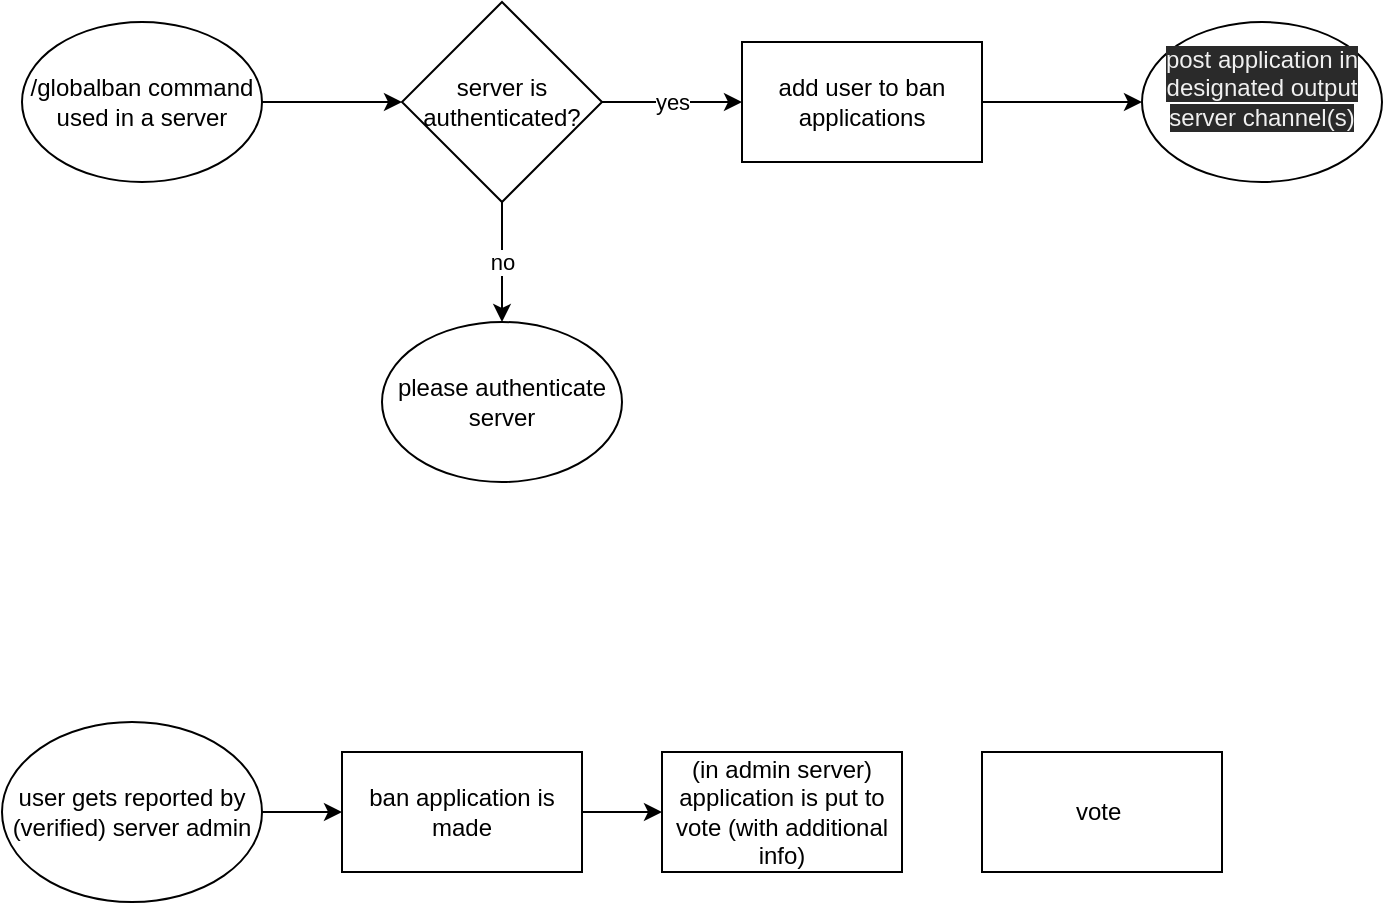 <mxfile version="20.0.4" type="device"><diagram id="Ih1FotAbpkGRxbJgj2U4" name="Page-1"><mxGraphModel dx="1492" dy="696" grid="1" gridSize="10" guides="1" tooltips="1" connect="1" arrows="1" fold="1" page="1" pageScale="1" pageWidth="850" pageHeight="1100" math="0" shadow="0"><root><mxCell id="0"/><mxCell id="1" parent="0"/><mxCell id="E26nKCF9GYEL_fEGobf2-4" value="" style="edgeStyle=orthogonalEdgeStyle;rounded=0;orthogonalLoop=1;jettySize=auto;html=1;" parent="1" source="E26nKCF9GYEL_fEGobf2-2" target="E26nKCF9GYEL_fEGobf2-3" edge="1"><mxGeometry relative="1" as="geometry"/></mxCell><mxCell id="E26nKCF9GYEL_fEGobf2-2" value="/globalban command used in a server" style="ellipse;whiteSpace=wrap;html=1;" parent="1" vertex="1"><mxGeometry x="40" y="40" width="120" height="80" as="geometry"/></mxCell><mxCell id="E26nKCF9GYEL_fEGobf2-8" value="no" style="edgeStyle=orthogonalEdgeStyle;rounded=0;orthogonalLoop=1;jettySize=auto;html=1;" parent="1" source="E26nKCF9GYEL_fEGobf2-3" target="E26nKCF9GYEL_fEGobf2-5" edge="1"><mxGeometry relative="1" as="geometry"/></mxCell><mxCell id="E26nKCF9GYEL_fEGobf2-10" value="yes" style="edgeStyle=orthogonalEdgeStyle;rounded=0;orthogonalLoop=1;jettySize=auto;html=1;" parent="1" source="E26nKCF9GYEL_fEGobf2-3" target="E26nKCF9GYEL_fEGobf2-9" edge="1"><mxGeometry relative="1" as="geometry"/></mxCell><mxCell id="E26nKCF9GYEL_fEGobf2-3" value="server is authenticated?" style="rhombus;whiteSpace=wrap;html=1;" parent="1" vertex="1"><mxGeometry x="230" y="30" width="100" height="100" as="geometry"/></mxCell><mxCell id="E26nKCF9GYEL_fEGobf2-5" value="please authenticate server" style="ellipse;whiteSpace=wrap;html=1;" parent="1" vertex="1"><mxGeometry x="220" y="190" width="120" height="80" as="geometry"/></mxCell><mxCell id="E26nKCF9GYEL_fEGobf2-15" value="" style="edgeStyle=orthogonalEdgeStyle;rounded=0;orthogonalLoop=1;jettySize=auto;html=1;" parent="1" source="E26nKCF9GYEL_fEGobf2-9" target="E26nKCF9GYEL_fEGobf2-13" edge="1"><mxGeometry relative="1" as="geometry"/></mxCell><mxCell id="E26nKCF9GYEL_fEGobf2-9" value="add user to ban applications" style="rounded=0;whiteSpace=wrap;html=1;" parent="1" vertex="1"><mxGeometry x="400" y="50" width="120" height="60" as="geometry"/></mxCell><mxCell id="E26nKCF9GYEL_fEGobf2-13" value="&#10;&lt;span style=&quot;color: rgb(240, 240, 240); font-family: Helvetica; font-size: 12px; font-style: normal; font-variant-ligatures: normal; font-variant-caps: normal; font-weight: 400; letter-spacing: normal; orphans: 2; text-align: center; text-indent: 0px; text-transform: none; widows: 2; word-spacing: 0px; -webkit-text-stroke-width: 0px; background-color: rgb(42, 42, 42); text-decoration-thickness: initial; text-decoration-style: initial; text-decoration-color: initial; float: none; display: inline !important;&quot;&gt;post application in designated output server channel(s)&lt;/span&gt;&#10;&#10;" style="ellipse;whiteSpace=wrap;html=1;" parent="1" vertex="1"><mxGeometry x="600" y="40" width="120" height="80" as="geometry"/></mxCell><mxCell id="AY8V8jcTGgNz-0SnxmCS-3" value="" style="edgeStyle=orthogonalEdgeStyle;rounded=0;orthogonalLoop=1;jettySize=auto;html=1;" edge="1" parent="1" source="AY8V8jcTGgNz-0SnxmCS-1" target="AY8V8jcTGgNz-0SnxmCS-2"><mxGeometry relative="1" as="geometry"/></mxCell><mxCell id="AY8V8jcTGgNz-0SnxmCS-1" value="user gets reported by (verified) server admin" style="ellipse;whiteSpace=wrap;html=1;" vertex="1" parent="1"><mxGeometry x="30" y="390" width="130" height="90" as="geometry"/></mxCell><mxCell id="AY8V8jcTGgNz-0SnxmCS-5" value="" style="edgeStyle=orthogonalEdgeStyle;rounded=0;orthogonalLoop=1;jettySize=auto;html=1;" edge="1" parent="1" source="AY8V8jcTGgNz-0SnxmCS-2" target="AY8V8jcTGgNz-0SnxmCS-4"><mxGeometry relative="1" as="geometry"/></mxCell><mxCell id="AY8V8jcTGgNz-0SnxmCS-2" value="ban application is made" style="rounded=0;whiteSpace=wrap;html=1;" vertex="1" parent="1"><mxGeometry x="200" y="405" width="120" height="60" as="geometry"/></mxCell><mxCell id="AY8V8jcTGgNz-0SnxmCS-4" value="(in admin server) application is put to vote (with additional info)" style="rounded=0;whiteSpace=wrap;html=1;" vertex="1" parent="1"><mxGeometry x="360" y="405" width="120" height="60" as="geometry"/></mxCell><mxCell id="AY8V8jcTGgNz-0SnxmCS-6" value="vote&amp;nbsp;" style="rounded=0;whiteSpace=wrap;html=1;" vertex="1" parent="1"><mxGeometry x="520" y="405" width="120" height="60" as="geometry"/></mxCell></root></mxGraphModel></diagram></mxfile>